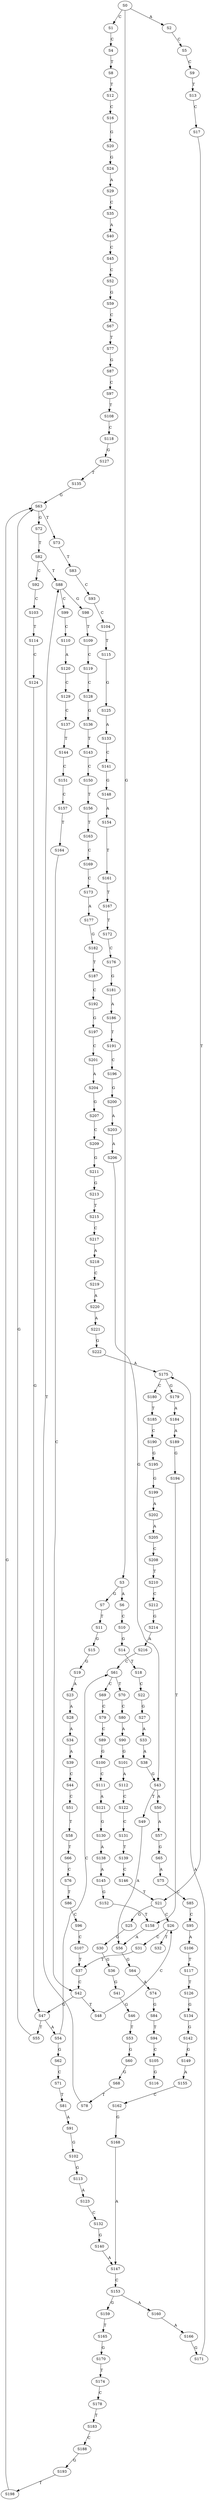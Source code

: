 strict digraph  {
	S0 -> S1 [ label = C ];
	S0 -> S2 [ label = A ];
	S0 -> S3 [ label = G ];
	S1 -> S4 [ label = C ];
	S2 -> S5 [ label = C ];
	S3 -> S6 [ label = A ];
	S3 -> S7 [ label = G ];
	S4 -> S8 [ label = T ];
	S5 -> S9 [ label = C ];
	S6 -> S10 [ label = C ];
	S7 -> S11 [ label = T ];
	S8 -> S12 [ label = T ];
	S9 -> S13 [ label = T ];
	S10 -> S14 [ label = G ];
	S11 -> S15 [ label = G ];
	S12 -> S16 [ label = C ];
	S13 -> S17 [ label = C ];
	S14 -> S18 [ label = T ];
	S15 -> S19 [ label = G ];
	S16 -> S20 [ label = G ];
	S17 -> S21 [ label = T ];
	S18 -> S22 [ label = C ];
	S19 -> S23 [ label = A ];
	S20 -> S24 [ label = G ];
	S21 -> S25 [ label = G ];
	S21 -> S26 [ label = C ];
	S22 -> S27 [ label = G ];
	S23 -> S28 [ label = A ];
	S24 -> S29 [ label = A ];
	S25 -> S30 [ label = G ];
	S26 -> S31 [ label = C ];
	S26 -> S32 [ label = T ];
	S27 -> S33 [ label = A ];
	S28 -> S34 [ label = A ];
	S29 -> S35 [ label = C ];
	S30 -> S36 [ label = G ];
	S31 -> S37 [ label = T ];
	S33 -> S38 [ label = A ];
	S34 -> S39 [ label = A ];
	S35 -> S40 [ label = A ];
	S36 -> S41 [ label = G ];
	S37 -> S42 [ label = C ];
	S38 -> S43 [ label = G ];
	S39 -> S44 [ label = C ];
	S40 -> S45 [ label = C ];
	S41 -> S46 [ label = G ];
	S42 -> S47 [ label = G ];
	S42 -> S48 [ label = T ];
	S43 -> S49 [ label = T ];
	S43 -> S50 [ label = A ];
	S44 -> S51 [ label = C ];
	S45 -> S52 [ label = C ];
	S46 -> S53 [ label = T ];
	S47 -> S54 [ label = A ];
	S47 -> S55 [ label = T ];
	S48 -> S26 [ label = C ];
	S49 -> S56 [ label = A ];
	S50 -> S57 [ label = A ];
	S51 -> S58 [ label = T ];
	S52 -> S59 [ label = G ];
	S53 -> S60 [ label = G ];
	S54 -> S61 [ label = C ];
	S54 -> S62 [ label = G ];
	S55 -> S63 [ label = G ];
	S56 -> S64 [ label = G ];
	S57 -> S65 [ label = G ];
	S58 -> S66 [ label = T ];
	S59 -> S67 [ label = C ];
	S60 -> S68 [ label = G ];
	S61 -> S69 [ label = C ];
	S61 -> S70 [ label = T ];
	S62 -> S71 [ label = C ];
	S63 -> S72 [ label = G ];
	S63 -> S73 [ label = T ];
	S64 -> S74 [ label = A ];
	S65 -> S75 [ label = A ];
	S66 -> S76 [ label = C ];
	S67 -> S77 [ label = T ];
	S68 -> S78 [ label = T ];
	S69 -> S79 [ label = C ];
	S70 -> S80 [ label = C ];
	S71 -> S81 [ label = T ];
	S72 -> S82 [ label = T ];
	S73 -> S83 [ label = T ];
	S74 -> S84 [ label = G ];
	S75 -> S85 [ label = C ];
	S76 -> S86 [ label = T ];
	S77 -> S87 [ label = G ];
	S78 -> S88 [ label = T ];
	S79 -> S89 [ label = C ];
	S80 -> S90 [ label = A ];
	S81 -> S91 [ label = A ];
	S82 -> S88 [ label = T ];
	S82 -> S92 [ label = C ];
	S83 -> S93 [ label = C ];
	S84 -> S94 [ label = T ];
	S85 -> S95 [ label = C ];
	S86 -> S96 [ label = C ];
	S87 -> S97 [ label = C ];
	S88 -> S98 [ label = G ];
	S88 -> S99 [ label = C ];
	S89 -> S100 [ label = G ];
	S90 -> S101 [ label = G ];
	S91 -> S102 [ label = G ];
	S92 -> S103 [ label = C ];
	S93 -> S104 [ label = C ];
	S94 -> S105 [ label = C ];
	S95 -> S106 [ label = A ];
	S96 -> S107 [ label = C ];
	S97 -> S108 [ label = T ];
	S98 -> S109 [ label = T ];
	S99 -> S110 [ label = C ];
	S100 -> S111 [ label = C ];
	S101 -> S112 [ label = A ];
	S102 -> S113 [ label = G ];
	S103 -> S114 [ label = T ];
	S104 -> S115 [ label = T ];
	S105 -> S116 [ label = G ];
	S106 -> S117 [ label = T ];
	S107 -> S37 [ label = T ];
	S108 -> S118 [ label = C ];
	S109 -> S119 [ label = C ];
	S110 -> S120 [ label = A ];
	S111 -> S121 [ label = A ];
	S112 -> S122 [ label = C ];
	S113 -> S123 [ label = A ];
	S114 -> S124 [ label = C ];
	S115 -> S125 [ label = G ];
	S117 -> S126 [ label = T ];
	S118 -> S127 [ label = G ];
	S119 -> S128 [ label = C ];
	S120 -> S129 [ label = C ];
	S121 -> S130 [ label = G ];
	S122 -> S131 [ label = C ];
	S123 -> S132 [ label = C ];
	S124 -> S47 [ label = G ];
	S125 -> S133 [ label = A ];
	S126 -> S134 [ label = G ];
	S127 -> S135 [ label = T ];
	S128 -> S136 [ label = G ];
	S129 -> S137 [ label = C ];
	S130 -> S138 [ label = A ];
	S131 -> S139 [ label = T ];
	S132 -> S140 [ label = G ];
	S133 -> S141 [ label = C ];
	S134 -> S142 [ label = G ];
	S135 -> S63 [ label = G ];
	S136 -> S143 [ label = T ];
	S137 -> S144 [ label = T ];
	S138 -> S145 [ label = A ];
	S139 -> S146 [ label = C ];
	S140 -> S147 [ label = A ];
	S141 -> S148 [ label = G ];
	S142 -> S149 [ label = G ];
	S143 -> S150 [ label = C ];
	S144 -> S151 [ label = C ];
	S145 -> S152 [ label = G ];
	S146 -> S21 [ label = T ];
	S147 -> S153 [ label = C ];
	S148 -> S154 [ label = A ];
	S149 -> S155 [ label = A ];
	S150 -> S156 [ label = T ];
	S151 -> S157 [ label = C ];
	S152 -> S158 [ label = T ];
	S153 -> S159 [ label = G ];
	S153 -> S160 [ label = A ];
	S154 -> S161 [ label = T ];
	S155 -> S162 [ label = C ];
	S156 -> S163 [ label = T ];
	S157 -> S164 [ label = T ];
	S158 -> S56 [ label = A ];
	S159 -> S165 [ label = T ];
	S160 -> S166 [ label = A ];
	S161 -> S167 [ label = T ];
	S162 -> S168 [ label = G ];
	S163 -> S169 [ label = C ];
	S164 -> S42 [ label = C ];
	S165 -> S170 [ label = G ];
	S166 -> S171 [ label = G ];
	S167 -> S172 [ label = T ];
	S168 -> S147 [ label = A ];
	S169 -> S173 [ label = C ];
	S170 -> S174 [ label = T ];
	S171 -> S175 [ label = A ];
	S172 -> S176 [ label = C ];
	S173 -> S177 [ label = A ];
	S174 -> S178 [ label = C ];
	S175 -> S179 [ label = G ];
	S175 -> S180 [ label = C ];
	S176 -> S181 [ label = G ];
	S177 -> S182 [ label = G ];
	S178 -> S183 [ label = T ];
	S179 -> S184 [ label = A ];
	S180 -> S185 [ label = T ];
	S181 -> S186 [ label = A ];
	S182 -> S187 [ label = T ];
	S183 -> S188 [ label = C ];
	S184 -> S189 [ label = A ];
	S185 -> S190 [ label = C ];
	S186 -> S191 [ label = T ];
	S187 -> S192 [ label = C ];
	S188 -> S193 [ label = G ];
	S189 -> S194 [ label = G ];
	S190 -> S195 [ label = G ];
	S191 -> S196 [ label = C ];
	S192 -> S197 [ label = G ];
	S193 -> S198 [ label = T ];
	S194 -> S158 [ label = T ];
	S195 -> S199 [ label = G ];
	S196 -> S200 [ label = G ];
	S197 -> S201 [ label = C ];
	S198 -> S63 [ label = G ];
	S199 -> S202 [ label = A ];
	S200 -> S203 [ label = A ];
	S201 -> S204 [ label = A ];
	S202 -> S205 [ label = A ];
	S203 -> S206 [ label = A ];
	S204 -> S207 [ label = G ];
	S205 -> S208 [ label = C ];
	S206 -> S43 [ label = G ];
	S207 -> S209 [ label = C ];
	S208 -> S210 [ label = T ];
	S209 -> S211 [ label = G ];
	S210 -> S212 [ label = C ];
	S211 -> S213 [ label = G ];
	S212 -> S214 [ label = G ];
	S213 -> S215 [ label = T ];
	S214 -> S216 [ label = A ];
	S215 -> S217 [ label = C ];
	S216 -> S61 [ label = C ];
	S217 -> S218 [ label = A ];
	S218 -> S219 [ label = C ];
	S219 -> S220 [ label = A ];
	S220 -> S221 [ label = A ];
	S221 -> S222 [ label = G ];
	S222 -> S175 [ label = A ];
}
